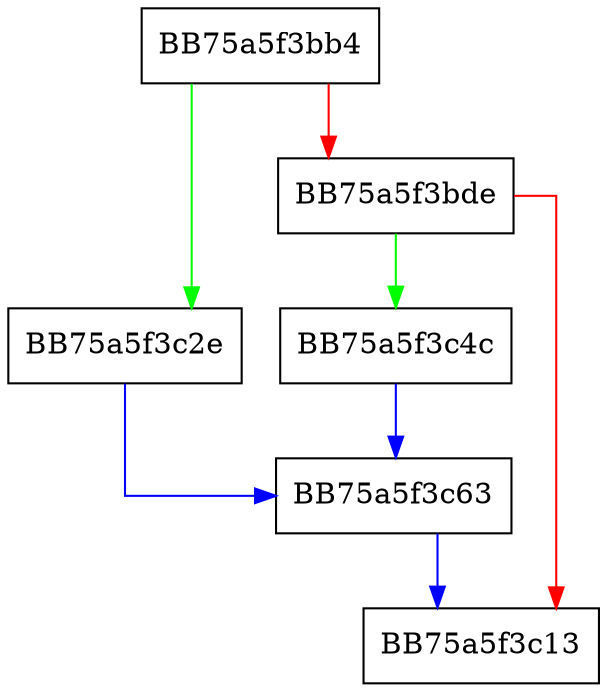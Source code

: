 digraph _create_compute_shader {
  node [shape="box"];
  graph [splines=ortho];
  BB75a5f3bb4 -> BB75a5f3c2e [color="green"];
  BB75a5f3bb4 -> BB75a5f3bde [color="red"];
  BB75a5f3bde -> BB75a5f3c4c [color="green"];
  BB75a5f3bde -> BB75a5f3c13 [color="red"];
  BB75a5f3c2e -> BB75a5f3c63 [color="blue"];
  BB75a5f3c4c -> BB75a5f3c63 [color="blue"];
  BB75a5f3c63 -> BB75a5f3c13 [color="blue"];
}